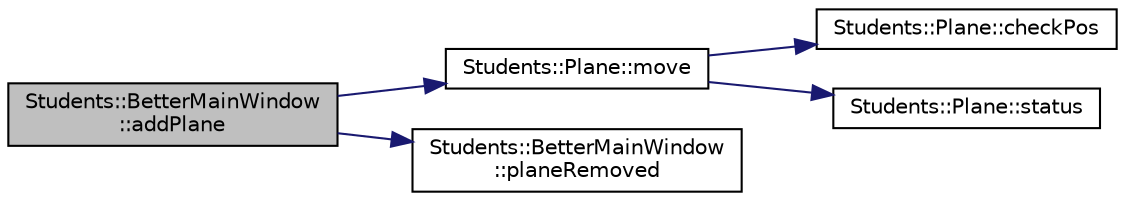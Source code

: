 digraph "Students::BetterMainWindow::addPlane"
{
 // LATEX_PDF_SIZE
  edge [fontname="Helvetica",fontsize="10",labelfontname="Helvetica",labelfontsize="10"];
  node [fontname="Helvetica",fontsize="10",shape=record];
  rankdir="LR";
  Node1 [label="Students::BetterMainWindow\l::addPlane",height=0.2,width=0.4,color="black", fillcolor="grey75", style="filled", fontcolor="black",tooltip="adds enemyplanes to scene"];
  Node1 -> Node2 [color="midnightblue",fontsize="10",style="solid",fontname="Helvetica"];
  Node2 [label="Students::Plane::move",height=0.2,width=0.4,color="black", fillcolor="white", style="filled",URL="$class_students_1_1_plane.html#a18649ccdb0616ef40ae76c6cda4d8628",tooltip="plane is moved every timer tick to correct direction"];
  Node2 -> Node3 [color="midnightblue",fontsize="10",style="solid",fontname="Helvetica"];
  Node3 [label="Students::Plane::checkPos",height=0.2,width=0.4,color="black", fillcolor="white", style="filled",URL="$class_students_1_1_plane.html#a2cd11f9c98f5a7581a8a5d9e88e2d83c",tooltip="if plane flies out of map it will be removed and removePlane will be emitted"];
  Node2 -> Node4 [color="midnightblue",fontsize="10",style="solid",fontname="Helvetica"];
  Node4 [label="Students::Plane::status",height=0.2,width=0.4,color="black", fillcolor="white", style="filled",URL="$class_students_1_1_plane.html#ad69857828f51a12a3ee145d2e541b9ee",tooltip=" "];
  Node1 -> Node5 [color="midnightblue",fontsize="10",style="solid",fontname="Helvetica"];
  Node5 [label="Students::BetterMainWindow\l::planeRemoved",height=0.2,width=0.4,color="black", fillcolor="white", style="filled",URL="$class_students_1_1_better_main_window.html#a622f7fc06d942b6a4de63fb526682a67",tooltip="connected to remove plane in plane class"];
}
